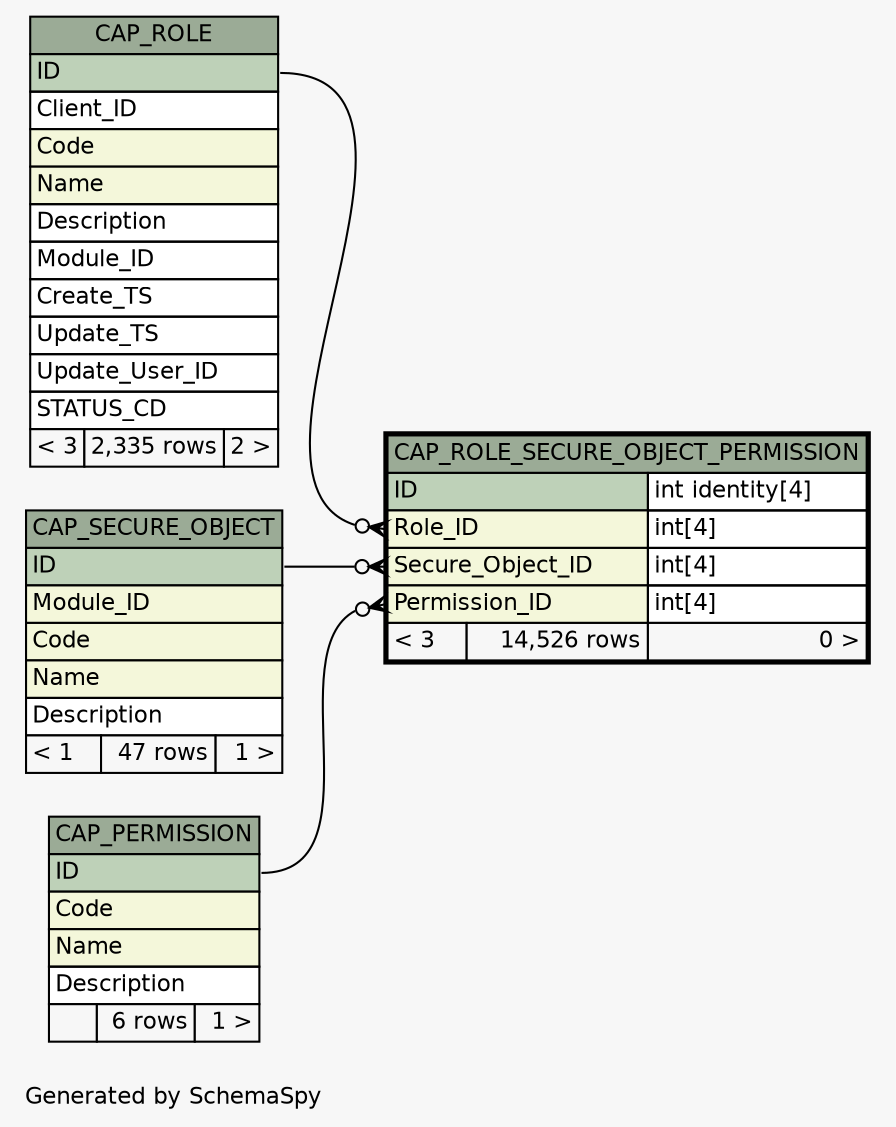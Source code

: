 // dot 2.28.0 on Windows 7 6.1
// SchemaSpy rev 590
digraph "oneDegreeRelationshipsDiagram" {
  graph [
    rankdir="RL"
    bgcolor="#f7f7f7"
    label="\nGenerated by SchemaSpy"
    labeljust="l"
    nodesep="0.18"
    ranksep="0.46"
    fontname="Helvetica"
    fontsize="11"
  ];
  node [
    fontname="Helvetica"
    fontsize="11"
    shape="plaintext"
  ];
  edge [
    arrowsize="0.8"
  ];
  "CAP_ROLE_SECURE_OBJECT_PERMISSION":"Permission_ID":w -> "CAP_PERMISSION":"ID":e [arrowhead=none dir=back arrowtail=crowodot];
  "CAP_ROLE_SECURE_OBJECT_PERMISSION":"Role_ID":w -> "CAP_ROLE":"ID":e [arrowhead=none dir=back arrowtail=crowodot];
  "CAP_ROLE_SECURE_OBJECT_PERMISSION":"Secure_Object_ID":w -> "CAP_SECURE_OBJECT":"ID":e [arrowhead=none dir=back arrowtail=crowodot];
  "CAP_PERMISSION" [
    label=<
    <TABLE BORDER="0" CELLBORDER="1" CELLSPACING="0" BGCOLOR="#ffffff">
      <TR><TD COLSPAN="3" BGCOLOR="#9bab96" ALIGN="CENTER">CAP_PERMISSION</TD></TR>
      <TR><TD PORT="ID" COLSPAN="3" BGCOLOR="#bed1b8" ALIGN="LEFT">ID</TD></TR>
      <TR><TD PORT="Code" COLSPAN="3" BGCOLOR="#f4f7da" ALIGN="LEFT">Code</TD></TR>
      <TR><TD PORT="Name" COLSPAN="3" BGCOLOR="#f4f7da" ALIGN="LEFT">Name</TD></TR>
      <TR><TD PORT="Description" COLSPAN="3" ALIGN="LEFT">Description</TD></TR>
      <TR><TD ALIGN="LEFT" BGCOLOR="#f7f7f7">  </TD><TD ALIGN="RIGHT" BGCOLOR="#f7f7f7">6 rows</TD><TD ALIGN="RIGHT" BGCOLOR="#f7f7f7">1 &gt;</TD></TR>
    </TABLE>>
    URL="CAP_PERMISSION.html"
    tooltip="CAP_PERMISSION"
  ];
  "CAP_ROLE" [
    label=<
    <TABLE BORDER="0" CELLBORDER="1" CELLSPACING="0" BGCOLOR="#ffffff">
      <TR><TD COLSPAN="3" BGCOLOR="#9bab96" ALIGN="CENTER">CAP_ROLE</TD></TR>
      <TR><TD PORT="ID" COLSPAN="3" BGCOLOR="#bed1b8" ALIGN="LEFT">ID</TD></TR>
      <TR><TD PORT="Client_ID" COLSPAN="3" ALIGN="LEFT">Client_ID</TD></TR>
      <TR><TD PORT="Code" COLSPAN="3" BGCOLOR="#f4f7da" ALIGN="LEFT">Code</TD></TR>
      <TR><TD PORT="Name" COLSPAN="3" BGCOLOR="#f4f7da" ALIGN="LEFT">Name</TD></TR>
      <TR><TD PORT="Description" COLSPAN="3" ALIGN="LEFT">Description</TD></TR>
      <TR><TD PORT="Module_ID" COLSPAN="3" ALIGN="LEFT">Module_ID</TD></TR>
      <TR><TD PORT="Create_TS" COLSPAN="3" ALIGN="LEFT">Create_TS</TD></TR>
      <TR><TD PORT="Update_TS" COLSPAN="3" ALIGN="LEFT">Update_TS</TD></TR>
      <TR><TD PORT="Update_User_ID" COLSPAN="3" ALIGN="LEFT">Update_User_ID</TD></TR>
      <TR><TD PORT="STATUS_CD" COLSPAN="3" ALIGN="LEFT">STATUS_CD</TD></TR>
      <TR><TD ALIGN="LEFT" BGCOLOR="#f7f7f7">&lt; 3</TD><TD ALIGN="RIGHT" BGCOLOR="#f7f7f7">2,335 rows</TD><TD ALIGN="RIGHT" BGCOLOR="#f7f7f7">2 &gt;</TD></TR>
    </TABLE>>
    URL="CAP_ROLE.html"
    tooltip="CAP_ROLE"
  ];
  "CAP_ROLE_SECURE_OBJECT_PERMISSION" [
    label=<
    <TABLE BORDER="2" CELLBORDER="1" CELLSPACING="0" BGCOLOR="#ffffff">
      <TR><TD COLSPAN="3" BGCOLOR="#9bab96" ALIGN="CENTER">CAP_ROLE_SECURE_OBJECT_PERMISSION</TD></TR>
      <TR><TD PORT="ID" COLSPAN="2" BGCOLOR="#bed1b8" ALIGN="LEFT">ID</TD><TD PORT="ID.type" ALIGN="LEFT">int identity[4]</TD></TR>
      <TR><TD PORT="Role_ID" COLSPAN="2" BGCOLOR="#f4f7da" ALIGN="LEFT">Role_ID</TD><TD PORT="Role_ID.type" ALIGN="LEFT">int[4]</TD></TR>
      <TR><TD PORT="Secure_Object_ID" COLSPAN="2" BGCOLOR="#f4f7da" ALIGN="LEFT">Secure_Object_ID</TD><TD PORT="Secure_Object_ID.type" ALIGN="LEFT">int[4]</TD></TR>
      <TR><TD PORT="Permission_ID" COLSPAN="2" BGCOLOR="#f4f7da" ALIGN="LEFT">Permission_ID</TD><TD PORT="Permission_ID.type" ALIGN="LEFT">int[4]</TD></TR>
      <TR><TD ALIGN="LEFT" BGCOLOR="#f7f7f7">&lt; 3</TD><TD ALIGN="RIGHT" BGCOLOR="#f7f7f7">14,526 rows</TD><TD ALIGN="RIGHT" BGCOLOR="#f7f7f7">0 &gt;</TD></TR>
    </TABLE>>
    URL="CAP_ROLE_SECURE_OBJECT_PERMISSION.html"
    tooltip="CAP_ROLE_SECURE_OBJECT_PERMISSION"
  ];
  "CAP_SECURE_OBJECT" [
    label=<
    <TABLE BORDER="0" CELLBORDER="1" CELLSPACING="0" BGCOLOR="#ffffff">
      <TR><TD COLSPAN="3" BGCOLOR="#9bab96" ALIGN="CENTER">CAP_SECURE_OBJECT</TD></TR>
      <TR><TD PORT="ID" COLSPAN="3" BGCOLOR="#bed1b8" ALIGN="LEFT">ID</TD></TR>
      <TR><TD PORT="Module_ID" COLSPAN="3" BGCOLOR="#f4f7da" ALIGN="LEFT">Module_ID</TD></TR>
      <TR><TD PORT="Code" COLSPAN="3" BGCOLOR="#f4f7da" ALIGN="LEFT">Code</TD></TR>
      <TR><TD PORT="Name" COLSPAN="3" BGCOLOR="#f4f7da" ALIGN="LEFT">Name</TD></TR>
      <TR><TD PORT="Description" COLSPAN="3" ALIGN="LEFT">Description</TD></TR>
      <TR><TD ALIGN="LEFT" BGCOLOR="#f7f7f7">&lt; 1</TD><TD ALIGN="RIGHT" BGCOLOR="#f7f7f7">47 rows</TD><TD ALIGN="RIGHT" BGCOLOR="#f7f7f7">1 &gt;</TD></TR>
    </TABLE>>
    URL="CAP_SECURE_OBJECT.html"
    tooltip="CAP_SECURE_OBJECT"
  ];
}
